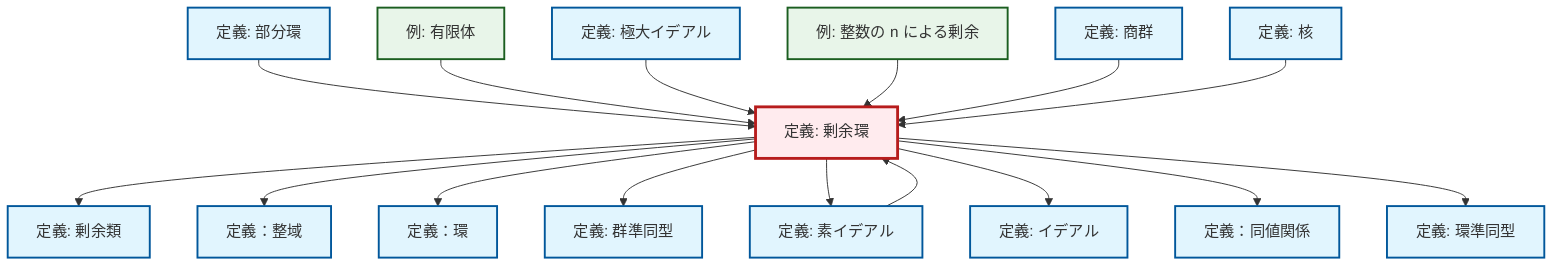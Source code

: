 graph TD
    classDef definition fill:#e1f5fe,stroke:#01579b,stroke-width:2px
    classDef theorem fill:#f3e5f5,stroke:#4a148c,stroke-width:2px
    classDef axiom fill:#fff3e0,stroke:#e65100,stroke-width:2px
    classDef example fill:#e8f5e9,stroke:#1b5e20,stroke-width:2px
    classDef current fill:#ffebee,stroke:#b71c1c,stroke-width:3px
    def-equivalence-relation["定義：同値関係"]:::definition
    def-quotient-ring["定義: 剰余環"]:::definition
    def-prime-ideal["定義: 素イデアル"]:::definition
    ex-finite-field["例: 有限体"]:::example
    def-kernel["定義: 核"]:::definition
    ex-quotient-integers-mod-n["例: 整数の n による剰余"]:::example
    def-ring-homomorphism["定義: 環準同型"]:::definition
    def-ideal["定義: イデアル"]:::definition
    def-integral-domain["定義：整域"]:::definition
    def-maximal-ideal["定義: 極大イデアル"]:::definition
    def-subring["定義: 部分環"]:::definition
    def-homomorphism["定義: 群準同型"]:::definition
    def-quotient-group["定義: 商群"]:::definition
    def-coset["定義: 剰余類"]:::definition
    def-ring["定義：環"]:::definition
    def-quotient-ring --> def-coset
    def-subring --> def-quotient-ring
    def-quotient-ring --> def-integral-domain
    def-quotient-ring --> def-ring
    ex-finite-field --> def-quotient-ring
    def-quotient-ring --> def-homomorphism
    def-quotient-ring --> def-prime-ideal
    def-maximal-ideal --> def-quotient-ring
    def-quotient-ring --> def-ideal
    def-quotient-ring --> def-equivalence-relation
    def-quotient-ring --> def-ring-homomorphism
    def-prime-ideal --> def-quotient-ring
    ex-quotient-integers-mod-n --> def-quotient-ring
    def-quotient-group --> def-quotient-ring
    def-kernel --> def-quotient-ring
    class def-quotient-ring current